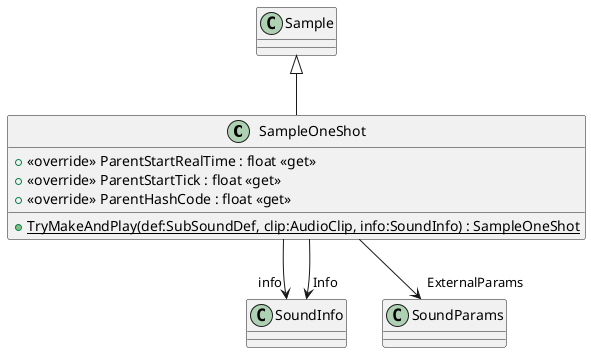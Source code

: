 @startuml
class SampleOneShot {
    + <<override>> ParentStartRealTime : float <<get>>
    + <<override>> ParentStartTick : float <<get>>
    + <<override>> ParentHashCode : float <<get>>
    + {static} TryMakeAndPlay(def:SubSoundDef, clip:AudioClip, info:SoundInfo) : SampleOneShot
}
Sample <|-- SampleOneShot
SampleOneShot --> "info" SoundInfo
SampleOneShot --> "ExternalParams" SoundParams
SampleOneShot --> "Info" SoundInfo
@enduml
